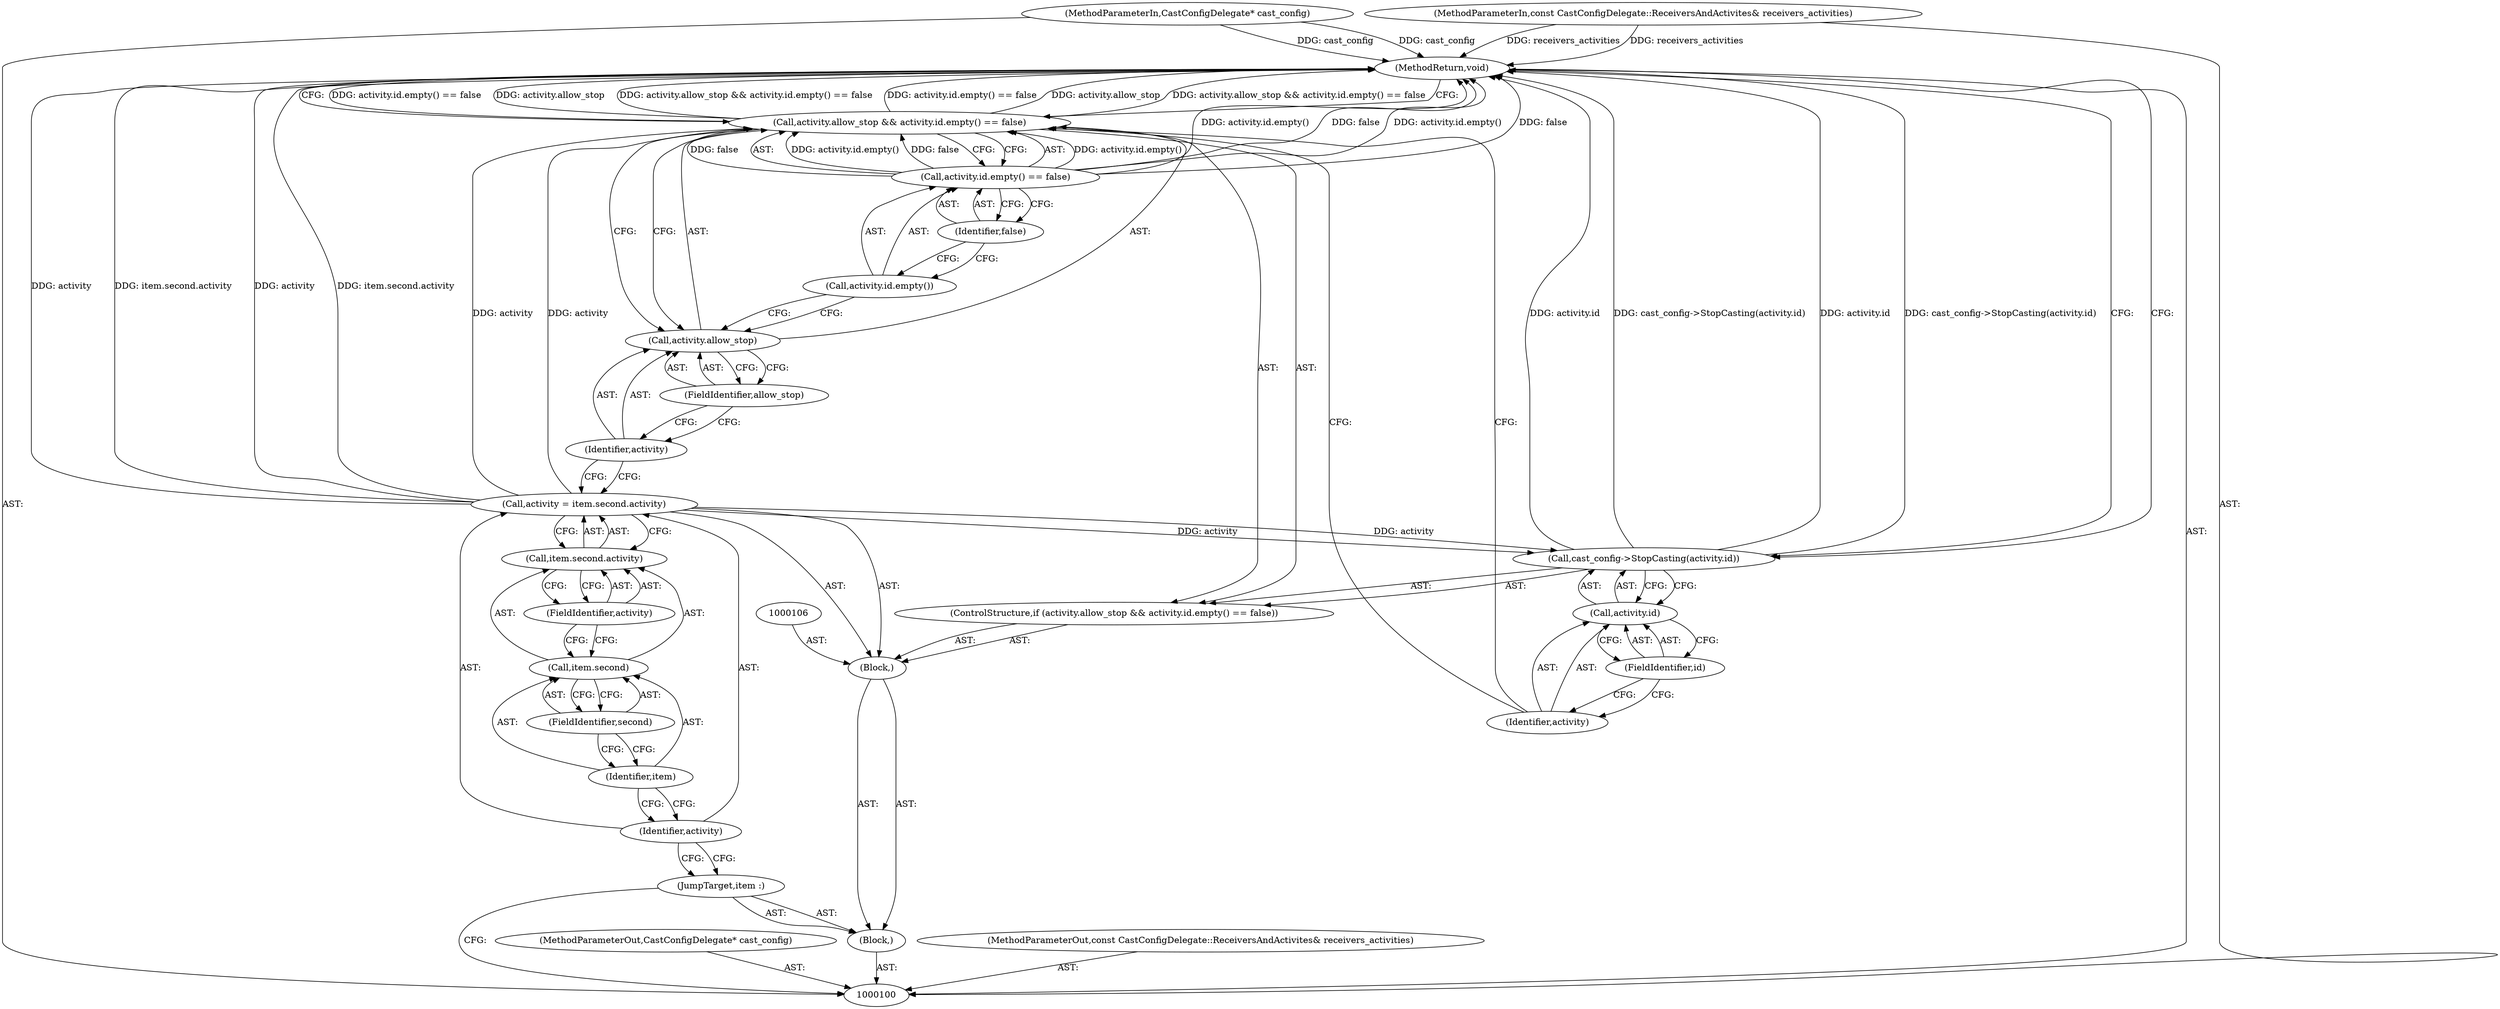 digraph "1_Chrome_1924f747637265f563892b8f56a64391f6208194_2" {
"1000126" [label="(MethodReturn,void)"];
"1000101" [label="(MethodParameterIn,CastConfigDelegate* cast_config)"];
"1000160" [label="(MethodParameterOut,CastConfigDelegate* cast_config)"];
"1000102" [label="(MethodParameterIn,const CastConfigDelegate::ReceiversAndActivites& receivers_activities)"];
"1000161" [label="(MethodParameterOut,const CastConfigDelegate::ReceiversAndActivites& receivers_activities)"];
"1000103" [label="(Block,)"];
"1000104" [label="(JumpTarget,item :)"];
"1000107" [label="(Call,activity = item.second.activity)"];
"1000108" [label="(Identifier,activity)"];
"1000105" [label="(Block,)"];
"1000109" [label="(Call,item.second.activity)"];
"1000110" [label="(Call,item.second)"];
"1000111" [label="(Identifier,item)"];
"1000112" [label="(FieldIdentifier,second)"];
"1000113" [label="(FieldIdentifier,activity)"];
"1000118" [label="(FieldIdentifier,allow_stop)"];
"1000119" [label="(Call,activity.id.empty() == false)"];
"1000120" [label="(Call,activity.id.empty())"];
"1000114" [label="(ControlStructure,if (activity.allow_stop && activity.id.empty() == false))"];
"1000121" [label="(Identifier,false)"];
"1000115" [label="(Call,activity.allow_stop && activity.id.empty() == false)"];
"1000116" [label="(Call,activity.allow_stop)"];
"1000117" [label="(Identifier,activity)"];
"1000123" [label="(Call,activity.id)"];
"1000124" [label="(Identifier,activity)"];
"1000125" [label="(FieldIdentifier,id)"];
"1000122" [label="(Call,cast_config->StopCasting(activity.id))"];
"1000126" -> "1000100"  [label="AST: "];
"1000126" -> "1000122"  [label="CFG: "];
"1000126" -> "1000115"  [label="CFG: "];
"1000107" -> "1000126"  [label="DDG: activity"];
"1000107" -> "1000126"  [label="DDG: item.second.activity"];
"1000122" -> "1000126"  [label="DDG: activity.id"];
"1000122" -> "1000126"  [label="DDG: cast_config->StopCasting(activity.id)"];
"1000102" -> "1000126"  [label="DDG: receivers_activities"];
"1000115" -> "1000126"  [label="DDG: activity.id.empty() == false"];
"1000115" -> "1000126"  [label="DDG: activity.allow_stop"];
"1000115" -> "1000126"  [label="DDG: activity.allow_stop && activity.id.empty() == false"];
"1000119" -> "1000126"  [label="DDG: false"];
"1000119" -> "1000126"  [label="DDG: activity.id.empty()"];
"1000101" -> "1000126"  [label="DDG: cast_config"];
"1000101" -> "1000100"  [label="AST: "];
"1000101" -> "1000126"  [label="DDG: cast_config"];
"1000160" -> "1000100"  [label="AST: "];
"1000102" -> "1000100"  [label="AST: "];
"1000102" -> "1000126"  [label="DDG: receivers_activities"];
"1000161" -> "1000100"  [label="AST: "];
"1000103" -> "1000100"  [label="AST: "];
"1000104" -> "1000103"  [label="AST: "];
"1000105" -> "1000103"  [label="AST: "];
"1000104" -> "1000103"  [label="AST: "];
"1000104" -> "1000100"  [label="CFG: "];
"1000108" -> "1000104"  [label="CFG: "];
"1000107" -> "1000105"  [label="AST: "];
"1000107" -> "1000109"  [label="CFG: "];
"1000108" -> "1000107"  [label="AST: "];
"1000109" -> "1000107"  [label="AST: "];
"1000117" -> "1000107"  [label="CFG: "];
"1000107" -> "1000126"  [label="DDG: activity"];
"1000107" -> "1000126"  [label="DDG: item.second.activity"];
"1000107" -> "1000115"  [label="DDG: activity"];
"1000107" -> "1000122"  [label="DDG: activity"];
"1000108" -> "1000107"  [label="AST: "];
"1000108" -> "1000104"  [label="CFG: "];
"1000111" -> "1000108"  [label="CFG: "];
"1000105" -> "1000103"  [label="AST: "];
"1000106" -> "1000105"  [label="AST: "];
"1000107" -> "1000105"  [label="AST: "];
"1000114" -> "1000105"  [label="AST: "];
"1000109" -> "1000107"  [label="AST: "];
"1000109" -> "1000113"  [label="CFG: "];
"1000110" -> "1000109"  [label="AST: "];
"1000113" -> "1000109"  [label="AST: "];
"1000107" -> "1000109"  [label="CFG: "];
"1000110" -> "1000109"  [label="AST: "];
"1000110" -> "1000112"  [label="CFG: "];
"1000111" -> "1000110"  [label="AST: "];
"1000112" -> "1000110"  [label="AST: "];
"1000113" -> "1000110"  [label="CFG: "];
"1000111" -> "1000110"  [label="AST: "];
"1000111" -> "1000108"  [label="CFG: "];
"1000112" -> "1000111"  [label="CFG: "];
"1000112" -> "1000110"  [label="AST: "];
"1000112" -> "1000111"  [label="CFG: "];
"1000110" -> "1000112"  [label="CFG: "];
"1000113" -> "1000109"  [label="AST: "];
"1000113" -> "1000110"  [label="CFG: "];
"1000109" -> "1000113"  [label="CFG: "];
"1000118" -> "1000116"  [label="AST: "];
"1000118" -> "1000117"  [label="CFG: "];
"1000116" -> "1000118"  [label="CFG: "];
"1000119" -> "1000115"  [label="AST: "];
"1000119" -> "1000121"  [label="CFG: "];
"1000120" -> "1000119"  [label="AST: "];
"1000121" -> "1000119"  [label="AST: "];
"1000115" -> "1000119"  [label="CFG: "];
"1000119" -> "1000126"  [label="DDG: false"];
"1000119" -> "1000126"  [label="DDG: activity.id.empty()"];
"1000119" -> "1000115"  [label="DDG: activity.id.empty()"];
"1000119" -> "1000115"  [label="DDG: false"];
"1000120" -> "1000119"  [label="AST: "];
"1000120" -> "1000116"  [label="CFG: "];
"1000121" -> "1000120"  [label="CFG: "];
"1000114" -> "1000105"  [label="AST: "];
"1000115" -> "1000114"  [label="AST: "];
"1000122" -> "1000114"  [label="AST: "];
"1000121" -> "1000119"  [label="AST: "];
"1000121" -> "1000120"  [label="CFG: "];
"1000119" -> "1000121"  [label="CFG: "];
"1000115" -> "1000114"  [label="AST: "];
"1000115" -> "1000116"  [label="CFG: "];
"1000115" -> "1000119"  [label="CFG: "];
"1000116" -> "1000115"  [label="AST: "];
"1000119" -> "1000115"  [label="AST: "];
"1000124" -> "1000115"  [label="CFG: "];
"1000126" -> "1000115"  [label="CFG: "];
"1000115" -> "1000126"  [label="DDG: activity.id.empty() == false"];
"1000115" -> "1000126"  [label="DDG: activity.allow_stop"];
"1000115" -> "1000126"  [label="DDG: activity.allow_stop && activity.id.empty() == false"];
"1000107" -> "1000115"  [label="DDG: activity"];
"1000119" -> "1000115"  [label="DDG: activity.id.empty()"];
"1000119" -> "1000115"  [label="DDG: false"];
"1000116" -> "1000115"  [label="AST: "];
"1000116" -> "1000118"  [label="CFG: "];
"1000117" -> "1000116"  [label="AST: "];
"1000118" -> "1000116"  [label="AST: "];
"1000120" -> "1000116"  [label="CFG: "];
"1000115" -> "1000116"  [label="CFG: "];
"1000117" -> "1000116"  [label="AST: "];
"1000117" -> "1000107"  [label="CFG: "];
"1000118" -> "1000117"  [label="CFG: "];
"1000123" -> "1000122"  [label="AST: "];
"1000123" -> "1000125"  [label="CFG: "];
"1000124" -> "1000123"  [label="AST: "];
"1000125" -> "1000123"  [label="AST: "];
"1000122" -> "1000123"  [label="CFG: "];
"1000124" -> "1000123"  [label="AST: "];
"1000124" -> "1000115"  [label="CFG: "];
"1000125" -> "1000124"  [label="CFG: "];
"1000125" -> "1000123"  [label="AST: "];
"1000125" -> "1000124"  [label="CFG: "];
"1000123" -> "1000125"  [label="CFG: "];
"1000122" -> "1000114"  [label="AST: "];
"1000122" -> "1000123"  [label="CFG: "];
"1000123" -> "1000122"  [label="AST: "];
"1000126" -> "1000122"  [label="CFG: "];
"1000122" -> "1000126"  [label="DDG: activity.id"];
"1000122" -> "1000126"  [label="DDG: cast_config->StopCasting(activity.id)"];
"1000107" -> "1000122"  [label="DDG: activity"];
}
